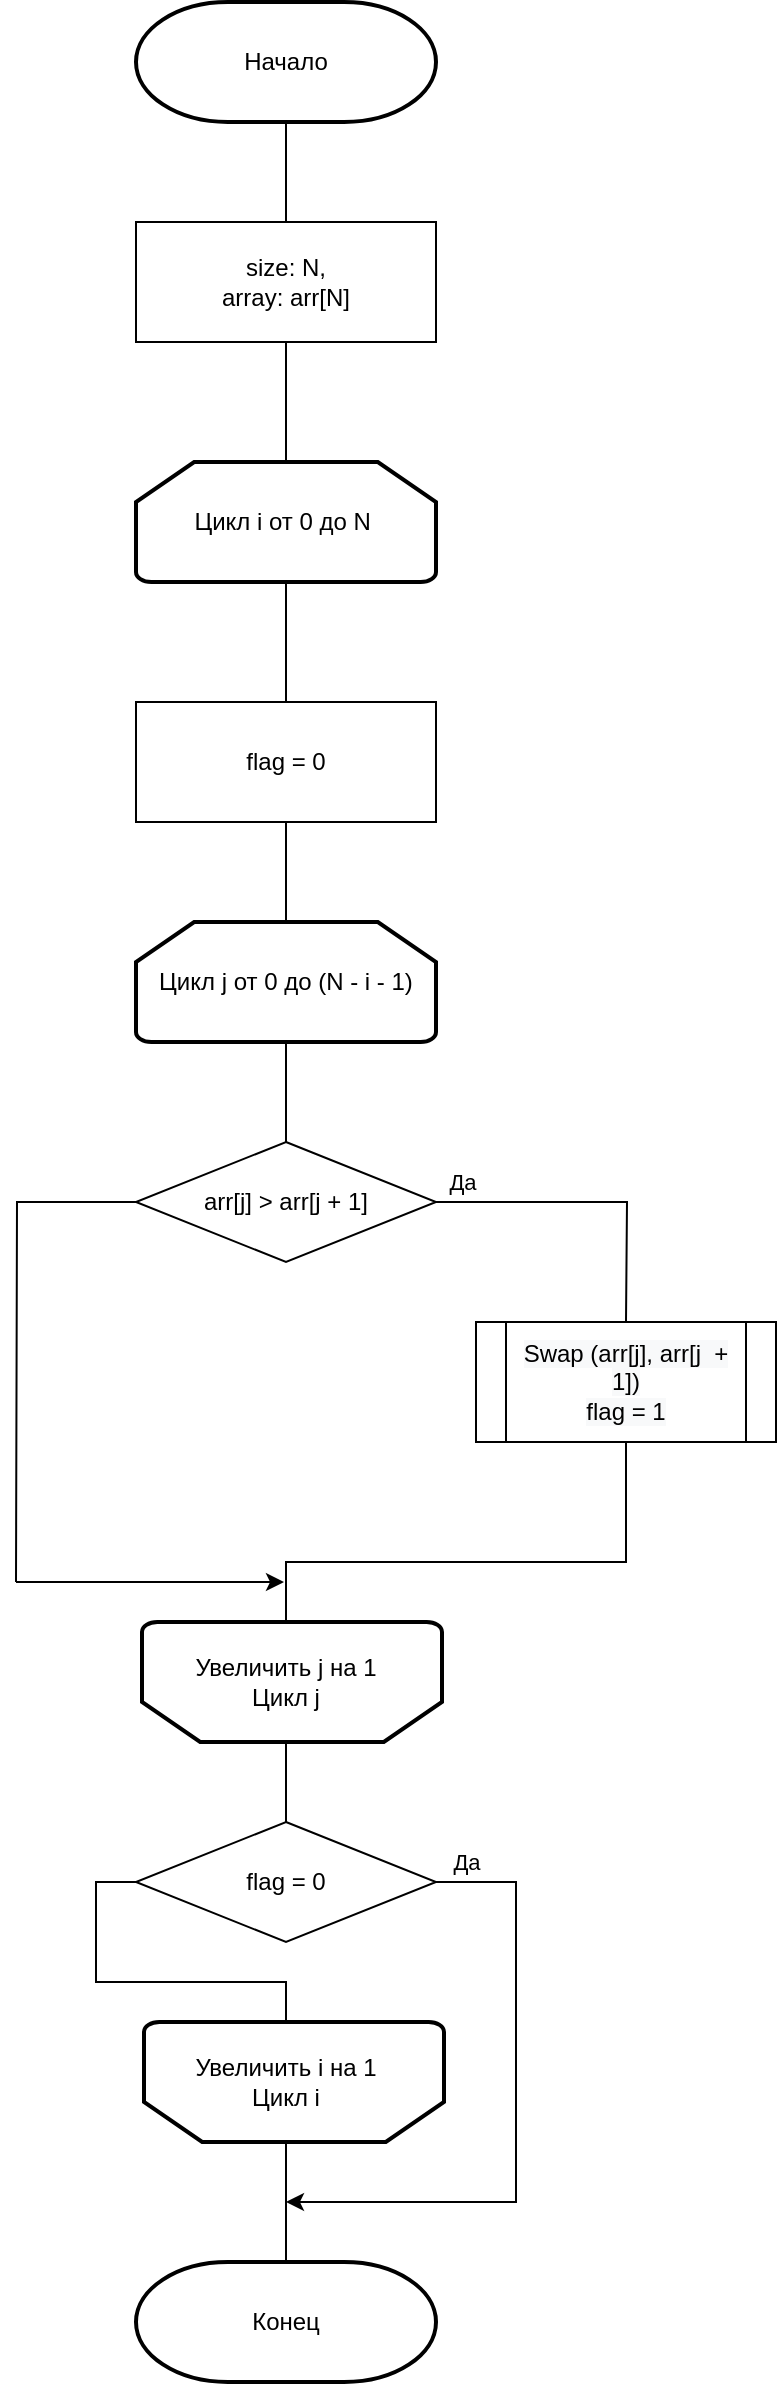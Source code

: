 <mxfile version="13.7.3" type="device"><diagram id="CuhmnVUwYnuXmvQp77Yt" name="Страница 1"><mxGraphModel dx="375" dy="253" grid="1" gridSize="10" guides="1" tooltips="1" connect="1" arrows="1" fold="1" page="1" pageScale="1" pageWidth="827" pageHeight="1169" math="0" shadow="0"><root><mxCell id="0"/><mxCell id="1" parent="0"/><mxCell id="TfLu5gll4Wjby__W68iX-1" value="Начало" style="strokeWidth=2;html=1;shape=mxgraph.flowchart.terminator;whiteSpace=wrap;" parent="1" vertex="1"><mxGeometry x="250" y="20" width="150" height="60" as="geometry"/></mxCell><mxCell id="TfLu5gll4Wjby__W68iX-2" value="Цикл i от 0 до N&amp;nbsp;" style="strokeWidth=2;html=1;shape=mxgraph.flowchart.loop_limit;whiteSpace=wrap;labelBackgroundColor=none;" parent="1" vertex="1"><mxGeometry x="250" y="250" width="150" height="60" as="geometry"/></mxCell><mxCell id="TfLu5gll4Wjby__W68iX-3" value="" style="strokeWidth=2;html=1;shape=mxgraph.flowchart.loop_limit;whiteSpace=wrap;labelBackgroundColor=none;rotation=-180;align=center;" parent="1" vertex="1"><mxGeometry x="254" y="1030" width="150" height="60" as="geometry"/></mxCell><mxCell id="TfLu5gll4Wjby__W68iX-4" value="Увеличить i на 1&lt;br&gt;Цикл i" style="text;html=1;strokeColor=none;fillColor=none;align=center;verticalAlign=middle;whiteSpace=wrap;rounded=0;labelBackgroundColor=none;" parent="1" vertex="1"><mxGeometry x="245" y="1030" width="160" height="60" as="geometry"/></mxCell><mxCell id="TfLu5gll4Wjby__W68iX-5" value="size: N,&lt;br&gt;array: arr[N]" style="rounded=0;whiteSpace=wrap;html=1;labelBackgroundColor=none;" parent="1" vertex="1"><mxGeometry x="250" y="130" width="150" height="60" as="geometry"/></mxCell><mxCell id="TfLu5gll4Wjby__W68iX-6" value="" style="strokeWidth=2;html=1;shape=mxgraph.flowchart.loop_limit;whiteSpace=wrap;labelBackgroundColor=none;rotation=-180;align=center;" parent="1" vertex="1"><mxGeometry x="253" y="830" width="150" height="60" as="geometry"/></mxCell><mxCell id="lIduCvOhqfoAOQrnDzCp-14" style="edgeStyle=orthogonalEdgeStyle;rounded=0;orthogonalLoop=1;jettySize=auto;html=1;exitX=0.5;exitY=1;exitDx=0;exitDy=0;entryX=0.5;entryY=0;entryDx=0;entryDy=0;endArrow=none;endFill=0;" parent="1" source="TfLu5gll4Wjby__W68iX-7" target="lIduCvOhqfoAOQrnDzCp-4" edge="1"><mxGeometry relative="1" as="geometry"/></mxCell><mxCell id="TfLu5gll4Wjby__W68iX-7" value="Увеличить j на 1&lt;br&gt;Цикл j" style="text;html=1;strokeColor=none;fillColor=none;align=center;verticalAlign=middle;whiteSpace=wrap;rounded=0;labelBackgroundColor=none;" parent="1" vertex="1"><mxGeometry x="245" y="830" width="160" height="60" as="geometry"/></mxCell><mxCell id="TfLu5gll4Wjby__W68iX-8" value="flag = 0" style="rounded=0;whiteSpace=wrap;html=1;labelBackgroundColor=none;" parent="1" vertex="1"><mxGeometry x="250" y="370" width="150" height="60" as="geometry"/></mxCell><mxCell id="TfLu5gll4Wjby__W68iX-10" value="" style="endArrow=none;html=1;entryX=0.5;entryY=1;entryDx=0;entryDy=0;entryPerimeter=0;exitX=0.5;exitY=0;exitDx=0;exitDy=0;" parent="1" source="TfLu5gll4Wjby__W68iX-5" target="TfLu5gll4Wjby__W68iX-1" edge="1"><mxGeometry width="50" height="50" relative="1" as="geometry"><mxPoint x="320" y="330" as="sourcePoint"/><mxPoint x="370" y="280" as="targetPoint"/></mxGeometry></mxCell><mxCell id="TfLu5gll4Wjby__W68iX-11" value="" style="endArrow=none;html=1;exitX=0.5;exitY=1;exitDx=0;exitDy=0;entryX=0.5;entryY=0;entryDx=0;entryDy=0;entryPerimeter=0;" parent="1" source="TfLu5gll4Wjby__W68iX-5" target="TfLu5gll4Wjby__W68iX-2" edge="1"><mxGeometry width="50" height="50" relative="1" as="geometry"><mxPoint x="310" y="240" as="sourcePoint"/><mxPoint x="360" y="190" as="targetPoint"/></mxGeometry></mxCell><mxCell id="TfLu5gll4Wjby__W68iX-12" value="Цикл j от 0 до (N - i - 1)" style="strokeWidth=2;html=1;shape=mxgraph.flowchart.loop_limit;whiteSpace=wrap;labelBackgroundColor=none;" parent="1" vertex="1"><mxGeometry x="250" y="480" width="150" height="60" as="geometry"/></mxCell><mxCell id="TfLu5gll4Wjby__W68iX-14" value="" style="endArrow=none;html=1;entryX=0.5;entryY=1;entryDx=0;entryDy=0;entryPerimeter=0;exitX=0.5;exitY=0;exitDx=0;exitDy=0;" parent="1" source="TfLu5gll4Wjby__W68iX-8" target="TfLu5gll4Wjby__W68iX-2" edge="1"><mxGeometry width="50" height="50" relative="1" as="geometry"><mxPoint x="310" y="370" as="sourcePoint"/><mxPoint x="360" y="320" as="targetPoint"/></mxGeometry></mxCell><mxCell id="TfLu5gll4Wjby__W68iX-15" value="" style="endArrow=none;html=1;entryX=0.5;entryY=1;entryDx=0;entryDy=0;exitX=0.5;exitY=0;exitDx=0;exitDy=0;exitPerimeter=0;" parent="1" source="TfLu5gll4Wjby__W68iX-12" target="TfLu5gll4Wjby__W68iX-8" edge="1"><mxGeometry width="50" height="50" relative="1" as="geometry"><mxPoint x="330" y="530" as="sourcePoint"/><mxPoint x="380" y="480" as="targetPoint"/></mxGeometry></mxCell><mxCell id="TfLu5gll4Wjby__W68iX-16" value="" style="endArrow=none;html=1;entryX=0.5;entryY=1;entryDx=0;entryDy=0;entryPerimeter=0;exitX=0.5;exitY=0;exitDx=0;exitDy=0;" parent="1" target="TfLu5gll4Wjby__W68iX-12" edge="1"><mxGeometry width="50" height="50" relative="1" as="geometry"><mxPoint x="325" y="590" as="sourcePoint"/><mxPoint x="350" y="610" as="targetPoint"/></mxGeometry></mxCell><mxCell id="TfLu5gll4Wjby__W68iX-19" value="" style="endArrow=none;html=1;entryX=0.5;entryY=1;entryDx=0;entryDy=0;exitX=0.5;exitY=0;exitDx=0;exitDy=0;" parent="1" target="TfLu5gll4Wjby__W68iX-4" edge="1"><mxGeometry width="50" height="50" relative="1" as="geometry"><mxPoint x="325" y="1150" as="sourcePoint"/><mxPoint x="380" y="1160" as="targetPoint"/></mxGeometry></mxCell><mxCell id="lIduCvOhqfoAOQrnDzCp-9" style="edgeStyle=orthogonalEdgeStyle;rounded=0;orthogonalLoop=1;jettySize=auto;html=1;exitX=1;exitY=0.5;exitDx=0;exitDy=0;entryX=0.5;entryY=0;entryDx=0;entryDy=0;endArrow=none;endFill=0;" parent="1" source="lIduCvOhqfoAOQrnDzCp-2" edge="1"><mxGeometry relative="1" as="geometry"><mxPoint x="495" y="680" as="targetPoint"/></mxGeometry></mxCell><mxCell id="lIduCvOhqfoAOQrnDzCp-13" value="Да" style="edgeLabel;html=1;align=center;verticalAlign=middle;resizable=0;points=[];" parent="lIduCvOhqfoAOQrnDzCp-9" vertex="1" connectable="0"><mxGeometry x="-0.797" y="4" relative="1" as="geometry"><mxPoint x="-3.62" y="-6" as="offset"/></mxGeometry></mxCell><mxCell id="lIduCvOhqfoAOQrnDzCp-10" style="edgeStyle=orthogonalEdgeStyle;rounded=0;orthogonalLoop=1;jettySize=auto;html=1;exitX=0;exitY=0.5;exitDx=0;exitDy=0;endArrow=none;endFill=0;" parent="1" source="lIduCvOhqfoAOQrnDzCp-2" edge="1"><mxGeometry relative="1" as="geometry"><mxPoint x="190" y="810" as="targetPoint"/></mxGeometry></mxCell><mxCell id="lIduCvOhqfoAOQrnDzCp-2" value="arr[j] &amp;gt; arr[j + 1]" style="rhombus;whiteSpace=wrap;html=1;" parent="1" vertex="1"><mxGeometry x="250" y="590" width="150" height="60" as="geometry"/></mxCell><mxCell id="lIduCvOhqfoAOQrnDzCp-11" style="edgeStyle=orthogonalEdgeStyle;rounded=0;orthogonalLoop=1;jettySize=auto;html=1;exitX=0.5;exitY=1;exitDx=0;exitDy=0;entryX=0.5;entryY=0;entryDx=0;entryDy=0;endArrow=none;endFill=0;" parent="1" target="TfLu5gll4Wjby__W68iX-7" edge="1"><mxGeometry relative="1" as="geometry"><Array as="points"><mxPoint x="495" y="800"/><mxPoint x="325" y="800"/></Array><mxPoint x="495" y="740" as="sourcePoint"/></mxGeometry></mxCell><mxCell id="lIduCvOhqfoAOQrnDzCp-6" style="edgeStyle=orthogonalEdgeStyle;rounded=0;orthogonalLoop=1;jettySize=auto;html=1;exitX=1;exitY=0.5;exitDx=0;exitDy=0;" parent="1" source="lIduCvOhqfoAOQrnDzCp-4" edge="1"><mxGeometry relative="1" as="geometry"><mxPoint x="325" y="1120" as="targetPoint"/><Array as="points"><mxPoint x="440" y="960"/><mxPoint x="440" y="1120"/></Array></mxGeometry></mxCell><mxCell id="lIduCvOhqfoAOQrnDzCp-7" value="Да" style="edgeLabel;html=1;align=center;verticalAlign=middle;resizable=0;points=[];" parent="lIduCvOhqfoAOQrnDzCp-6" vertex="1" connectable="0"><mxGeometry x="-0.917" relative="1" as="geometry"><mxPoint x="2.18" y="-10" as="offset"/></mxGeometry></mxCell><mxCell id="lIduCvOhqfoAOQrnDzCp-8" style="edgeStyle=orthogonalEdgeStyle;rounded=0;orthogonalLoop=1;jettySize=auto;html=1;exitX=0;exitY=0.5;exitDx=0;exitDy=0;entryX=0.5;entryY=0;entryDx=0;entryDy=0;endArrow=none;endFill=0;" parent="1" source="lIduCvOhqfoAOQrnDzCp-4" target="TfLu5gll4Wjby__W68iX-4" edge="1"><mxGeometry relative="1" as="geometry"/></mxCell><mxCell id="lIduCvOhqfoAOQrnDzCp-4" value="flag = 0" style="rhombus;whiteSpace=wrap;html=1;" parent="1" vertex="1"><mxGeometry x="250" y="930" width="150" height="60" as="geometry"/></mxCell><mxCell id="lIduCvOhqfoAOQrnDzCp-5" value="Конец" style="strokeWidth=2;html=1;shape=mxgraph.flowchart.terminator;whiteSpace=wrap;" parent="1" vertex="1"><mxGeometry x="250" y="1150" width="150" height="60" as="geometry"/></mxCell><mxCell id="lIduCvOhqfoAOQrnDzCp-12" value="" style="endArrow=classic;html=1;" parent="1" edge="1"><mxGeometry width="50" height="50" relative="1" as="geometry"><mxPoint x="190" y="810" as="sourcePoint"/><mxPoint x="324" y="810" as="targetPoint"/></mxGeometry></mxCell><mxCell id="wfccNTG-sSR8wbAaxB_g-1" value="&#10;&#10;&lt;span style=&quot;color: rgb(0, 0, 0); font-family: helvetica; font-size: 12px; font-style: normal; font-weight: 400; letter-spacing: normal; text-align: center; text-indent: 0px; text-transform: none; word-spacing: 0px; background-color: rgb(248, 249, 250); display: inline; float: none;&quot;&gt;Swap (arr[j], arr[j&amp;nbsp; + 1])&lt;/span&gt;&lt;br style=&quot;color: rgb(0, 0, 0); font-family: helvetica; font-size: 12px; font-style: normal; font-weight: 400; letter-spacing: normal; text-align: center; text-indent: 0px; text-transform: none; word-spacing: 0px; background-color: rgb(248, 249, 250);&quot;&gt;&lt;span style=&quot;color: rgb(0, 0, 0); font-family: helvetica; font-size: 12px; font-style: normal; font-weight: 400; letter-spacing: normal; text-align: center; text-indent: 0px; text-transform: none; word-spacing: 0px; background-color: rgb(248, 249, 250); display: inline; float: none;&quot;&gt;flag = 1&lt;/span&gt;&#10;&#10;" style="shape=process;whiteSpace=wrap;html=1;backgroundOutline=1;" vertex="1" parent="1"><mxGeometry x="420" y="680" width="150" height="60" as="geometry"/></mxCell></root></mxGraphModel></diagram></mxfile>